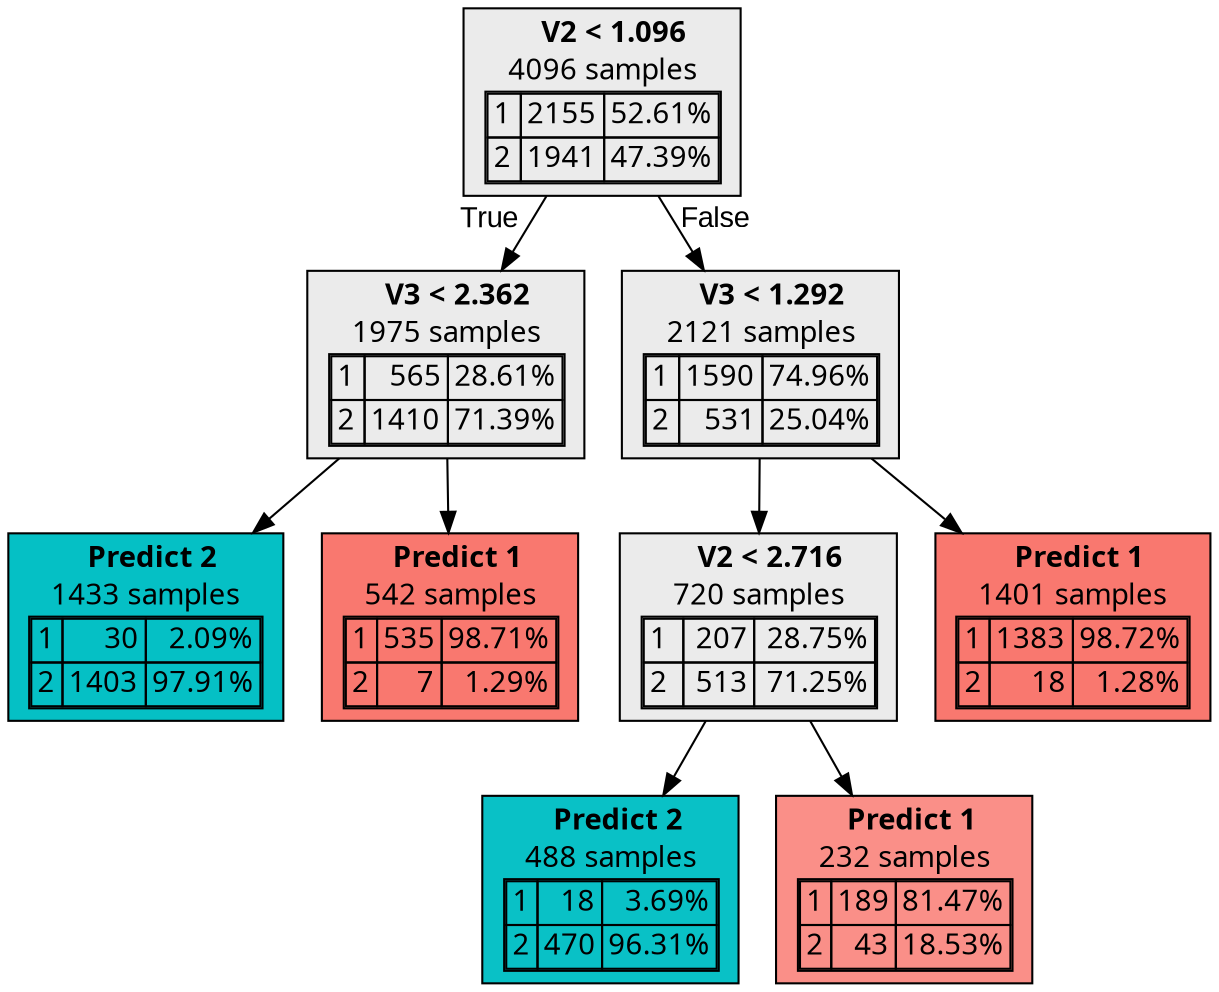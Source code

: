 digraph {
    1 [label=<  <TABLE BORDER="0" CELLPADDING="0">
      <TR>
    <TD>
      <B> V2 &lt; 1.096</B>
    </TD>
  </TR>

    <TR>
      <TD>4096 samples</TD>
    </TR>
    <TR>
  <TD>
    <TABLE CELLSPACING="0">
        <TR class="highlighted">
    <TD ALIGN="LEFT">1</TD>
    <TD ALIGN="RIGHT">2155</TD>
    <TD ALIGN="RIGHT">52.61%</TD>
  </TR>
  <TR >
    <TD ALIGN="LEFT">2</TD>
    <TD ALIGN="RIGHT">1941</TD>
    <TD ALIGN="RIGHT">47.39%</TD>
  </TR>

    </TABLE>
  </TD>
</TR>

  </TABLE>
>,fillcolor="#EBEBEB",shape=box,fontname="bold arial",style="filled"];
    1 -> 2 [labeldistance=2.5, labelangle=45, headlabel="True",fontname="arial"];
    1 -> 5 [labeldistance=2.5, labelangle=-45, headlabel="False",fontname="arial"];
    2 [label=<  <TABLE BORDER="0" CELLPADDING="0">
      <TR>
    <TD>
      <B> V3 &lt; 2.362</B>
    </TD>
  </TR>

    <TR>
      <TD>1975 samples</TD>
    </TR>
    <TR>
  <TD>
    <TABLE CELLSPACING="0">
        <TR >
    <TD ALIGN="LEFT">1</TD>
    <TD ALIGN="RIGHT">565</TD>
    <TD ALIGN="RIGHT">28.61%</TD>
  </TR>
  <TR class="highlighted">
    <TD ALIGN="LEFT">2</TD>
    <TD ALIGN="RIGHT">1410</TD>
    <TD ALIGN="RIGHT">71.39%</TD>
  </TR>

    </TABLE>
  </TD>
</TR>

  </TABLE>
>,fillcolor="#EBEBEB",shape=box,fontname="bold arial",style="filled"];
    2 -> 3;
    2 -> 4;
    3 [label=<  <TABLE BORDER="0" CELLPADDING="0">
      <TR>
    <TD>
      <B>Predict 2</B>
    </TD>
  </TR>

    <TR>
      <TD>1433 samples</TD>
    </TR>
    <TR>
  <TD>
    <TABLE CELLSPACING="0">
        <TR >
    <TD ALIGN="LEFT">1</TD>
    <TD ALIGN="RIGHT">30</TD>
    <TD ALIGN="RIGHT">2.09%</TD>
  </TR>
  <TR class="highlighted">
    <TD ALIGN="LEFT">2</TD>
    <TD ALIGN="RIGHT">1403</TD>
    <TD ALIGN="RIGHT">97.91%</TD>
  </TR>

    </TABLE>
  </TD>
</TR>

  </TABLE>
>,fillcolor="#00BFC4fa",shape=box,fontname="bold arial",style="filled",color=black];
    4 [label=<  <TABLE BORDER="0" CELLPADDING="0">
      <TR>
    <TD>
      <B>Predict 1</B>
    </TD>
  </TR>

    <TR>
      <TD>542 samples</TD>
    </TR>
    <TR>
  <TD>
    <TABLE CELLSPACING="0">
        <TR class="highlighted">
    <TD ALIGN="LEFT">1</TD>
    <TD ALIGN="RIGHT">535</TD>
    <TD ALIGN="RIGHT">98.71%</TD>
  </TR>
  <TR >
    <TD ALIGN="LEFT">2</TD>
    <TD ALIGN="RIGHT">7</TD>
    <TD ALIGN="RIGHT">1.29%</TD>
  </TR>

    </TABLE>
  </TD>
</TR>

  </TABLE>
>,fillcolor="#F8766Dfc",shape=box,fontname="bold arial",style="filled",color=black];
    5 [label=<  <TABLE BORDER="0" CELLPADDING="0">
      <TR>
    <TD>
      <B> V3 &lt; 1.292</B>
    </TD>
  </TR>

    <TR>
      <TD>2121 samples</TD>
    </TR>
    <TR>
  <TD>
    <TABLE CELLSPACING="0">
        <TR class="highlighted">
    <TD ALIGN="LEFT">1</TD>
    <TD ALIGN="RIGHT">1590</TD>
    <TD ALIGN="RIGHT">74.96%</TD>
  </TR>
  <TR >
    <TD ALIGN="LEFT">2</TD>
    <TD ALIGN="RIGHT">531</TD>
    <TD ALIGN="RIGHT">25.04%</TD>
  </TR>

    </TABLE>
  </TD>
</TR>

  </TABLE>
>,fillcolor="#EBEBEB",shape=box,fontname="bold arial",style="filled"];
    5 -> 6;
    5 -> 9;
    6 [label=<  <TABLE BORDER="0" CELLPADDING="0">
      <TR>
    <TD>
      <B> V2 &lt; 2.716</B>
    </TD>
  </TR>

    <TR>
      <TD>720 samples</TD>
    </TR>
    <TR>
  <TD>
    <TABLE CELLSPACING="0">
        <TR >
    <TD ALIGN="LEFT">1</TD>
    <TD ALIGN="RIGHT">207</TD>
    <TD ALIGN="RIGHT">28.75%</TD>
  </TR>
  <TR class="highlighted">
    <TD ALIGN="LEFT">2</TD>
    <TD ALIGN="RIGHT">513</TD>
    <TD ALIGN="RIGHT">71.25%</TD>
  </TR>

    </TABLE>
  </TD>
</TR>

  </TABLE>
>,fillcolor="#EBEBEB",shape=box,fontname="bold arial",style="filled"];
    6 -> 7;
    6 -> 8;
    7 [label=<  <TABLE BORDER="0" CELLPADDING="0">
      <TR>
    <TD>
      <B>Predict 2</B>
    </TD>
  </TR>

    <TR>
      <TD>488 samples</TD>
    </TR>
    <TR>
  <TD>
    <TABLE CELLSPACING="0">
        <TR >
    <TD ALIGN="LEFT">1</TD>
    <TD ALIGN="RIGHT">18</TD>
    <TD ALIGN="RIGHT">3.69%</TD>
  </TR>
  <TR class="highlighted">
    <TD ALIGN="LEFT">2</TD>
    <TD ALIGN="RIGHT">470</TD>
    <TD ALIGN="RIGHT">96.31%</TD>
  </TR>

    </TABLE>
  </TD>
</TR>

  </TABLE>
>,fillcolor="#00BFC4f6",shape=box,fontname="bold arial",style="filled",color=black];
    8 [label=<  <TABLE BORDER="0" CELLPADDING="0">
      <TR>
    <TD>
      <B>Predict 1</B>
    </TD>
  </TR>

    <TR>
      <TD>232 samples</TD>
    </TR>
    <TR>
  <TD>
    <TABLE CELLSPACING="0">
        <TR class="highlighted">
    <TD ALIGN="LEFT">1</TD>
    <TD ALIGN="RIGHT">189</TD>
    <TD ALIGN="RIGHT">81.47%</TD>
  </TR>
  <TR >
    <TD ALIGN="LEFT">2</TD>
    <TD ALIGN="RIGHT">43</TD>
    <TD ALIGN="RIGHT">18.53%</TD>
  </TR>

    </TABLE>
  </TD>
</TR>

  </TABLE>
>,fillcolor="#F8766Dd0",shape=box,fontname="bold arial",style="filled",color=black];
    9 [label=<  <TABLE BORDER="0" CELLPADDING="0">
      <TR>
    <TD>
      <B>Predict 1</B>
    </TD>
  </TR>

    <TR>
      <TD>1401 samples</TD>
    </TR>
    <TR>
  <TD>
    <TABLE CELLSPACING="0">
        <TR class="highlighted">
    <TD ALIGN="LEFT">1</TD>
    <TD ALIGN="RIGHT">1383</TD>
    <TD ALIGN="RIGHT">98.72%</TD>
  </TR>
  <TR >
    <TD ALIGN="LEFT">2</TD>
    <TD ALIGN="RIGHT">18</TD>
    <TD ALIGN="RIGHT">1.28%</TD>
  </TR>

    </TABLE>
  </TD>
</TR>

  </TABLE>
>,fillcolor="#F8766Dfc",shape=box,fontname="bold arial",style="filled",color=black];
}
